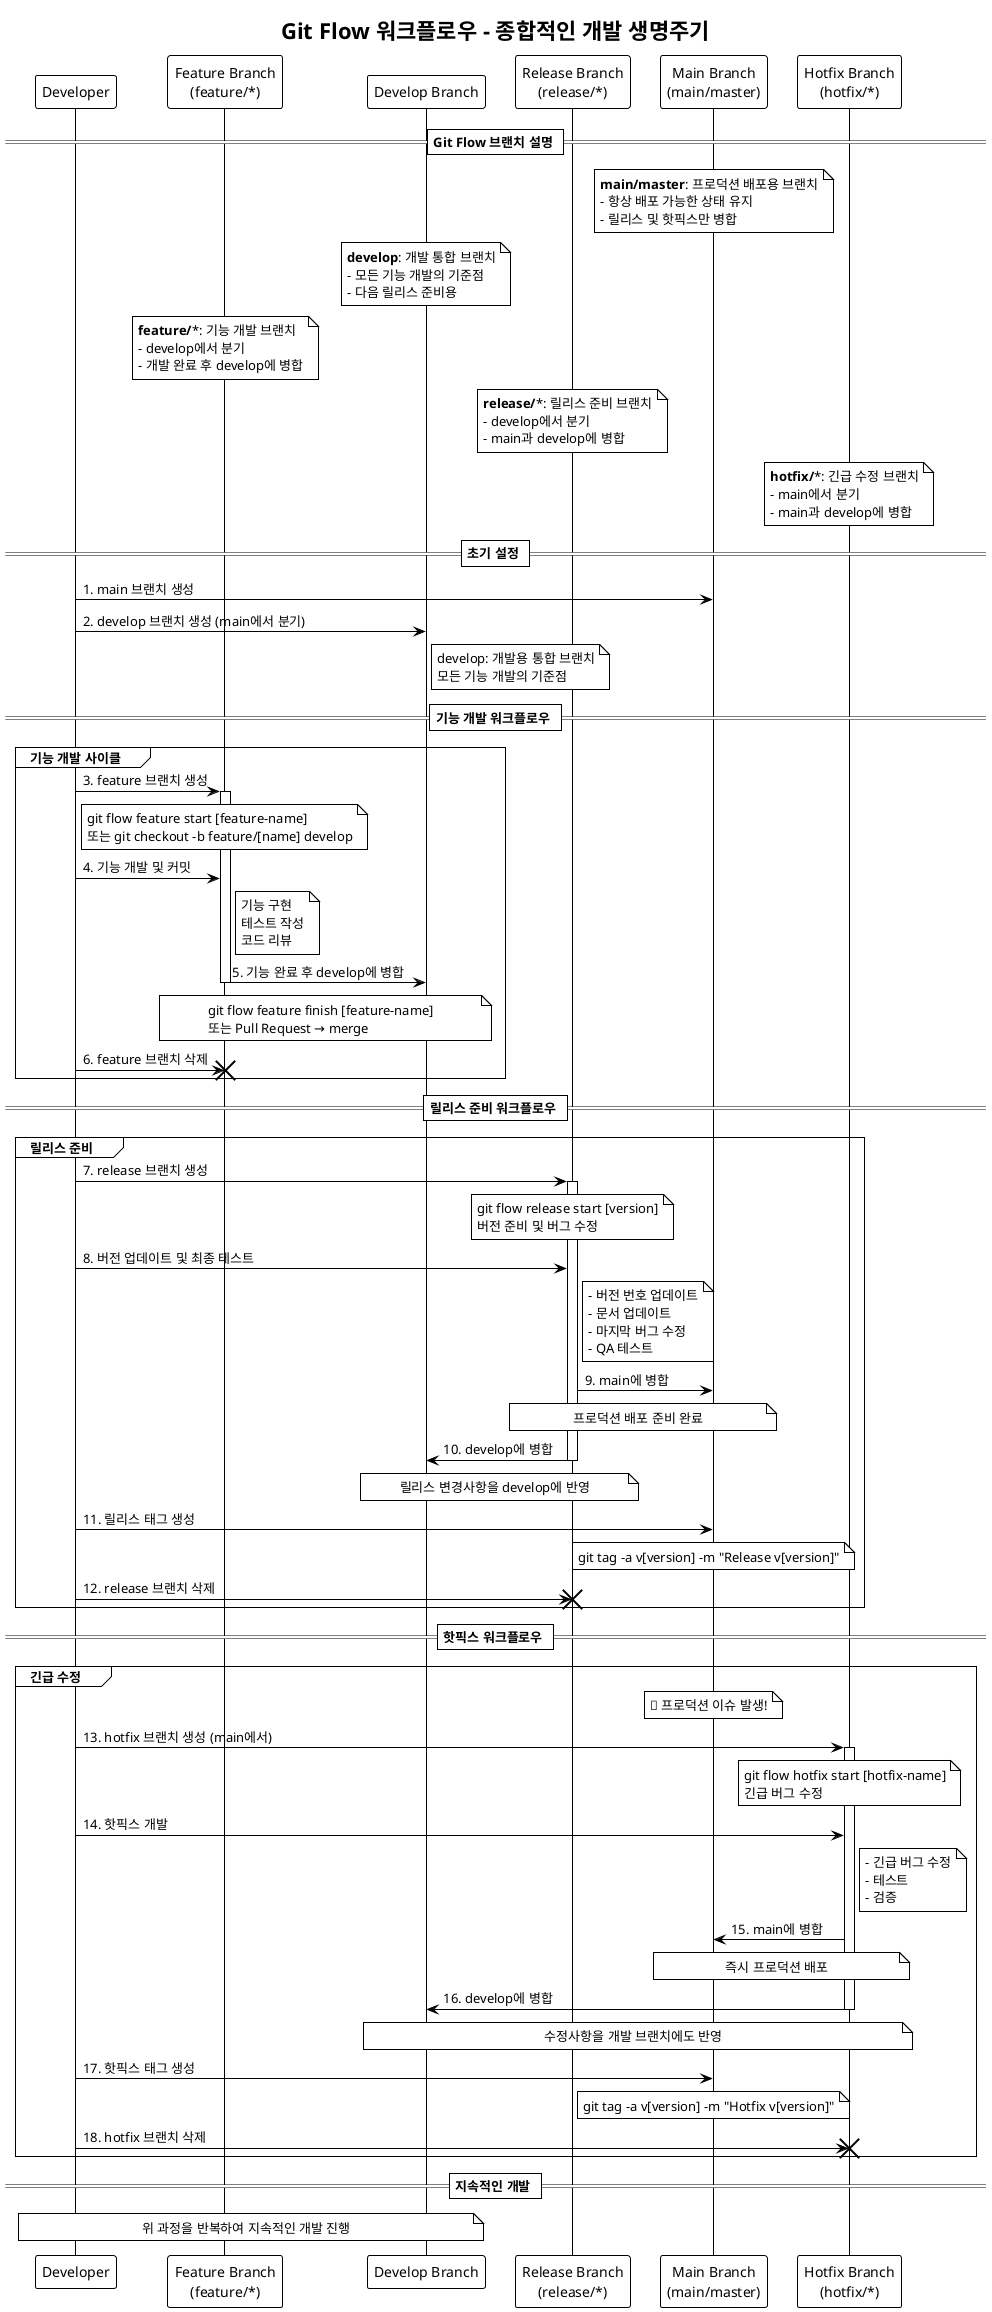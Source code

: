 @startuml GitFlowWorkflow
!theme plain

participant "Developer" as Dev
participant "Feature Branch\n(feature/*)" as Feature
participant "Develop Branch" as Develop
participant "Release Branch\n(release/*)" as Release
participant "Main Branch\n(main/master)" as Main
participant "Hotfix Branch\n(hotfix/*)" as Hotfix

title Git Flow 워크플로우 - 종합적인 개발 생명주기

== Git Flow 브랜치 설명 ==
Note over Main: **main/master**: 프로덕션 배포용 브랜치\n- 항상 배포 가능한 상태 유지\n- 릴리스 및 핫픽스만 병합
Note over Develop: **develop**: 개발 통합 브랜치\n- 모든 기능 개발의 기준점\n- 다음 릴리스 준비용
Note over Feature: **feature/***: 기능 개발 브랜치\n- develop에서 분기\n- 개발 완료 후 develop에 병합
Note over Release: **release/***: 릴리스 준비 브랜치\n- develop에서 분기\n- main과 develop에 병합
Note over Hotfix: **hotfix/***: 긴급 수정 브랜치\n- main에서 분기\n- main과 develop에 병합

== 초기 설정 ==
Dev -> Main: 1. main 브랜치 생성
Dev -> Develop: 2. develop 브랜치 생성 (main에서 분기)
Note right of Develop: develop: 개발용 통합 브랜치\n모든 기능 개발의 기준점

== 기능 개발 워크플로우 ==
group 기능 개발 사이클
    Dev -> Feature: 3. feature 브랜치 생성
    Note over Feature: git flow feature start [feature-name]\n또는 git checkout -b feature/[name] develop
    
    activate Feature
    Dev -> Feature: 4. 기능 개발 및 커밋
    Note right of Feature: 기능 구현\n테스트 작성\n코드 리뷰
    
    Feature -> Develop: 5. 기능 완료 후 develop에 병합
    Note over Feature, Develop: git flow feature finish [feature-name]\n또는 Pull Request → merge
    deactivate Feature
    
    Dev -> Feature: 6. feature 브랜치 삭제
    destroy Feature
end group

== 릴리스 준비 워크플로우 ==
group 릴리스 준비
    Dev -> Release: 7. release 브랜치 생성
    Note over Release: git flow release start [version]\n버전 준비 및 버그 수정
    
    activate Release
    Dev -> Release: 8. 버전 업데이트 및 최종 테스트
    Note right of Release: - 버전 번호 업데이트\n- 문서 업데이트\n- 마지막 버그 수정\n- QA 테스트
    
    Release -> Main: 9. main에 병합
    Note over Release, Main: 프로덕션 배포 준비 완료
    
    Release -> Develop: 10. develop에 병합
    Note over Release, Develop: 릴리스 변경사항을 develop에 반영
    deactivate Release
    
    Dev -> Main: 11. 릴리스 태그 생성
    Note over Main: git tag -a v[version] -m "Release v[version]"
    
    Dev -> Release: 12. release 브랜치 삭제
    destroy Release
end group

== 핫픽스 워크플로우 ==
group 긴급 수정
    Note over Main: 🚨 프로덕션 이슈 발생!
    
    Dev -> Hotfix: 13. hotfix 브랜치 생성 (main에서)
    Note over Hotfix: git flow hotfix start [hotfix-name]\n긴급 버그 수정
    
    activate Hotfix
    Dev -> Hotfix: 14. 핫픽스 개발
    Note right of Hotfix: - 긴급 버그 수정\n- 테스트\n- 검증
    
    Hotfix -> Main: 15. main에 병합
    Note over Hotfix, Main: 즉시 프로덕션 배포
    
    Hotfix -> Develop: 16. develop에 병합
    Note over Hotfix, Develop: 수정사항을 개발 브랜치에도 반영
    deactivate Hotfix
    
    Dev -> Main: 17. 핫픽스 태그 생성
    Note over Main: git tag -a v[version] -m "Hotfix v[version]"
    
    Dev -> Hotfix: 18. hotfix 브랜치 삭제
    destroy Hotfix
end group

== 지속적인 개발 ==
Note over Dev, Develop: 위 과정을 반복하여 지속적인 개발 진행

@enduml